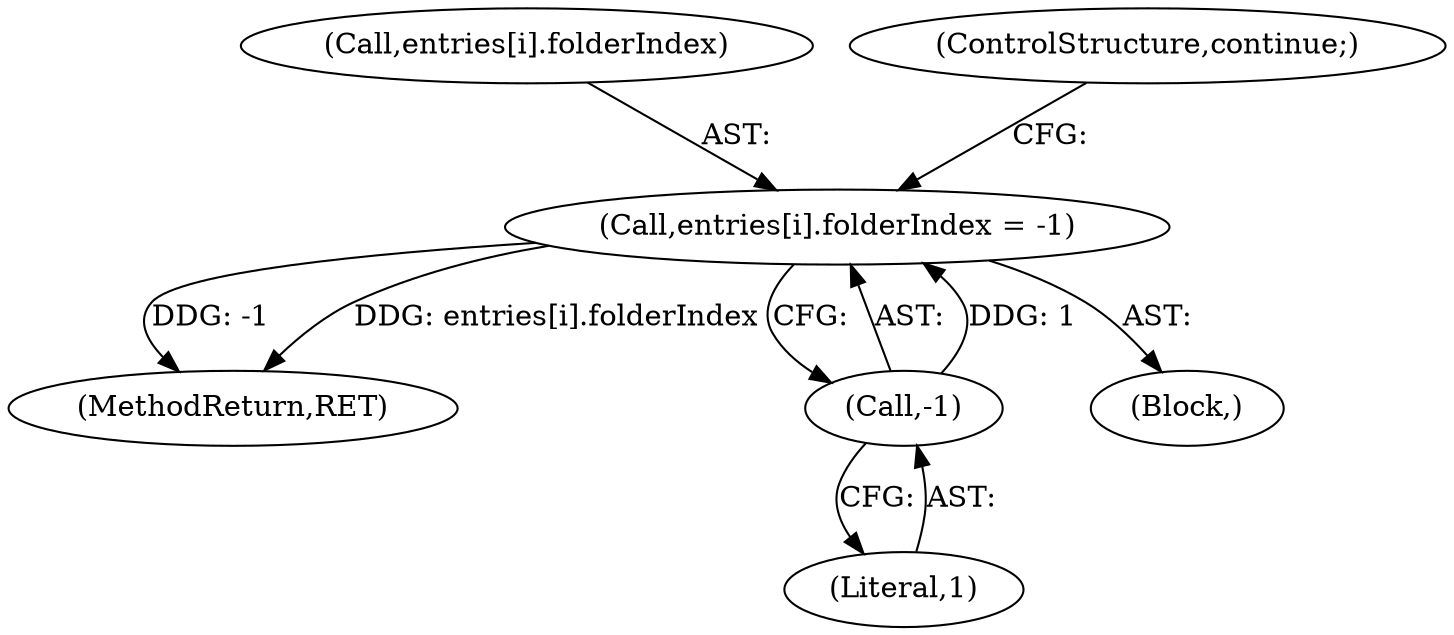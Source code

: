 digraph "0_libarchive_7f17c791dcfd8c0416e2cd2485b19410e47ef126@array" {
"1001235" [label="(Call,entries[i].folderIndex = -1)"];
"1001241" [label="(Call,-1)"];
"1001236" [label="(Call,entries[i].folderIndex)"];
"1001241" [label="(Call,-1)"];
"1001242" [label="(Literal,1)"];
"1001235" [label="(Call,entries[i].folderIndex = -1)"];
"1001243" [label="(ControlStructure,continue;)"];
"1001307" [label="(MethodReturn,RET)"];
"1001234" [label="(Block,)"];
"1001235" -> "1001234"  [label="AST: "];
"1001235" -> "1001241"  [label="CFG: "];
"1001236" -> "1001235"  [label="AST: "];
"1001241" -> "1001235"  [label="AST: "];
"1001243" -> "1001235"  [label="CFG: "];
"1001235" -> "1001307"  [label="DDG: -1"];
"1001235" -> "1001307"  [label="DDG: entries[i].folderIndex"];
"1001241" -> "1001235"  [label="DDG: 1"];
"1001241" -> "1001242"  [label="CFG: "];
"1001242" -> "1001241"  [label="AST: "];
}
